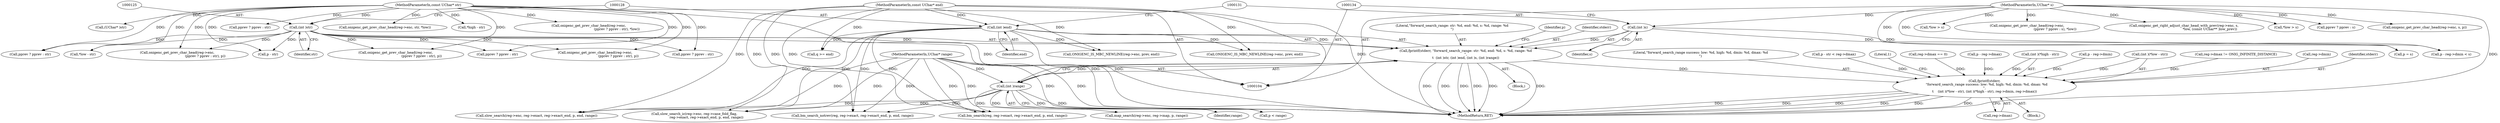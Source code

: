 digraph "0_oniguruma_b690371bbf97794b4a1d3f295d4fb9a8b05d402d@API" {
"1000121" [label="(Call,fprintf(stderr, \"forward_search_range: str: %d, end: %d, s: %d, range: %d\n\",\n\t  (int )str, (int )end, (int )s, (int )range))"];
"1000124" [label="(Call,(int )str)"];
"1000106" [label="(MethodParameterIn,const UChar* str)"];
"1000127" [label="(Call,(int )end)"];
"1000107" [label="(MethodParameterIn,const UChar* end)"];
"1000130" [label="(Call,(int )s)"];
"1000108" [label="(MethodParameterIn,UChar* s)"];
"1000133" [label="(Call,(int )range)"];
"1000109" [label="(MethodParameterIn,UChar* range)"];
"1000517" [label="(Call,fprintf(stderr,\n    \"forward_search_range success: low: %d, high: %d, dmin: %d, dmax: %d\n\",\n\t    (int )(*low - str), (int )(*high - str), reg->dmin, reg->dmax))"];
"1000108" [label="(MethodParameterIn,UChar* s)"];
"1000542" [label="(MethodReturn,RET)"];
"1000130" [label="(Call,(int )s)"];
"1000519" [label="(Literal,\"forward_search_range success: low: %d, high: %d, dmin: %d, dmax: %d\n\")"];
"1000418" [label="(Call,p - str < reg->dmax)"];
"1000382" [label="(Call,*low > s)"];
"1000482" [label="(Call,onigenc_get_prev_char_head(reg->enc,\n                                                     (pprev ? pprev : s), *low))"];
"1000109" [label="(MethodParameterIn,UChar* range)"];
"1000437" [label="(Call,onigenc_get_prev_char_head(reg->enc, str, *low))"];
"1000463" [label="(Call,onigenc_get_right_adjust_char_head_with_prev(reg->enc, s,\n                                                 *low, (const UChar** )low_prev))"];
"1000539" [label="(Literal,1)"];
"1000455" [label="(Call,*low > s)"];
"1000368" [label="(Call,reg->dmax == 0)"];
"1000106" [label="(MethodParameterIn,const UChar* str)"];
"1000486" [label="(Call,pprev ? pprev : s)"];
"1000132" [label="(Identifier,s)"];
"1000278" [label="(Call,p - reg->dmin < s)"];
"1000136" [label="(Call,p = s)"];
"1000449" [label="(Call,p - reg->dmax)"];
"1000127" [label="(Call,(int )end)"];
"1000526" [label="(Call,(int )(*high - str))"];
"1000124" [label="(Call,(int )str)"];
"1000133" [label="(Call,(int )range)"];
"1000113" [label="(Block,)"];
"1000512" [label="(Call,p - reg->dmin)"];
"1000193" [label="(Call,slow_search(reg->enc, reg->exact, reg->exact_end, p, end, range))"];
"1000328" [label="(Call,ONIGENC_IS_MBC_NEWLINE(reg->enc, prev, end))"];
"1000230" [label="(Call,bm_search(reg, reg->exact, reg->exact_end, p, end, range))"];
"1000135" [label="(Identifier,range)"];
"1000528" [label="(Call,*high - str)"];
"1000123" [label="(Literal,\"forward_search_range: str: %d, end: %d, s: %d, range: %d\n\")"];
"1000129" [label="(Identifier,end)"];
"1000276" [label="(Block,)"];
"1000260" [label="(Call,map_search(reg->enc, reg->map, p, range))"];
"1000520" [label="(Call,(int )(*low - str))"];
"1000411" [label="(Call,reg->dmax != ONIG_INFINITE_DISTANCE)"];
"1000137" [label="(Identifier,p)"];
"1000522" [label="(Call,*low - str)"];
"1000168" [label="(Call,q >= end)"];
"1000419" [label="(Call,p - str)"];
"1000389" [label="(Call,onigenc_get_prev_char_head(reg->enc, s, p))"];
"1000345" [label="(Call,onigenc_get_prev_char_head(reg->enc,\n                                                     (pprev ? pprev : str), p))"];
"1000349" [label="(Call,pprev ? pprev : str)"];
"1000499" [label="(Call,onigenc_get_prev_char_head(reg->enc,\n                                                     (pprev ? pprev : str), *low))"];
"1000532" [label="(Call,reg->dmin)"];
"1000210" [label="(Call,slow_search_ic(reg->enc, reg->case_fold_flag,\n                       reg->exact, reg->exact_end, p, end, range))"];
"1000273" [label="(Call,p < range)"];
"1000535" [label="(Call,reg->dmax)"];
"1000317" [label="(Call,onigenc_get_prev_char_head(reg->enc,\n                                            (pprev ? pprev : str), p))"];
"1000107" [label="(MethodParameterIn,const UChar* end)"];
"1000403" [label="(Call,pprev ? pprev : str)"];
"1000321" [label="(Call,pprev ? pprev : str)"];
"1000245" [label="(Call,bm_search_notrev(reg, reg->exact, reg->exact_end, p, end, range))"];
"1000518" [label="(Identifier,stderr)"];
"1000357" [label="(Call,ONIGENC_IS_MBC_NEWLINE(reg->enc, prev, end))"];
"1000122" [label="(Identifier,stderr)"];
"1000429" [label="(Call,(UChar* )str)"];
"1000126" [label="(Identifier,str)"];
"1000399" [label="(Call,onigenc_get_prev_char_head(reg->enc,\n                                                 (pprev ? pprev : str), p))"];
"1000517" [label="(Call,fprintf(stderr,\n    \"forward_search_range success: low: %d, high: %d, dmin: %d, dmax: %d\n\",\n\t    (int )(*low - str), (int )(*high - str), reg->dmin, reg->dmax))"];
"1000121" [label="(Call,fprintf(stderr, \"forward_search_range: str: %d, end: %d, s: %d, range: %d\n\",\n\t  (int )str, (int )end, (int )s, (int )range))"];
"1000503" [label="(Call,pprev ? pprev : str)"];
"1000121" -> "1000113"  [label="AST: "];
"1000121" -> "1000133"  [label="CFG: "];
"1000122" -> "1000121"  [label="AST: "];
"1000123" -> "1000121"  [label="AST: "];
"1000124" -> "1000121"  [label="AST: "];
"1000127" -> "1000121"  [label="AST: "];
"1000130" -> "1000121"  [label="AST: "];
"1000133" -> "1000121"  [label="AST: "];
"1000137" -> "1000121"  [label="CFG: "];
"1000121" -> "1000542"  [label="DDG: "];
"1000121" -> "1000542"  [label="DDG: "];
"1000121" -> "1000542"  [label="DDG: "];
"1000121" -> "1000542"  [label="DDG: "];
"1000121" -> "1000542"  [label="DDG: "];
"1000121" -> "1000542"  [label="DDG: "];
"1000124" -> "1000121"  [label="DDG: "];
"1000127" -> "1000121"  [label="DDG: "];
"1000130" -> "1000121"  [label="DDG: "];
"1000133" -> "1000121"  [label="DDG: "];
"1000121" -> "1000517"  [label="DDG: "];
"1000124" -> "1000126"  [label="CFG: "];
"1000125" -> "1000124"  [label="AST: "];
"1000126" -> "1000124"  [label="AST: "];
"1000128" -> "1000124"  [label="CFG: "];
"1000124" -> "1000542"  [label="DDG: "];
"1000106" -> "1000124"  [label="DDG: "];
"1000124" -> "1000317"  [label="DDG: "];
"1000124" -> "1000321"  [label="DDG: "];
"1000124" -> "1000345"  [label="DDG: "];
"1000124" -> "1000349"  [label="DDG: "];
"1000124" -> "1000399"  [label="DDG: "];
"1000124" -> "1000403"  [label="DDG: "];
"1000124" -> "1000419"  [label="DDG: "];
"1000124" -> "1000522"  [label="DDG: "];
"1000106" -> "1000104"  [label="AST: "];
"1000106" -> "1000542"  [label="DDG: "];
"1000106" -> "1000317"  [label="DDG: "];
"1000106" -> "1000321"  [label="DDG: "];
"1000106" -> "1000345"  [label="DDG: "];
"1000106" -> "1000349"  [label="DDG: "];
"1000106" -> "1000399"  [label="DDG: "];
"1000106" -> "1000403"  [label="DDG: "];
"1000106" -> "1000419"  [label="DDG: "];
"1000106" -> "1000429"  [label="DDG: "];
"1000106" -> "1000437"  [label="DDG: "];
"1000106" -> "1000499"  [label="DDG: "];
"1000106" -> "1000503"  [label="DDG: "];
"1000106" -> "1000522"  [label="DDG: "];
"1000106" -> "1000528"  [label="DDG: "];
"1000127" -> "1000129"  [label="CFG: "];
"1000128" -> "1000127"  [label="AST: "];
"1000129" -> "1000127"  [label="AST: "];
"1000131" -> "1000127"  [label="CFG: "];
"1000127" -> "1000542"  [label="DDG: "];
"1000107" -> "1000127"  [label="DDG: "];
"1000127" -> "1000168"  [label="DDG: "];
"1000127" -> "1000193"  [label="DDG: "];
"1000127" -> "1000210"  [label="DDG: "];
"1000127" -> "1000230"  [label="DDG: "];
"1000127" -> "1000245"  [label="DDG: "];
"1000127" -> "1000328"  [label="DDG: "];
"1000127" -> "1000357"  [label="DDG: "];
"1000107" -> "1000104"  [label="AST: "];
"1000107" -> "1000542"  [label="DDG: "];
"1000107" -> "1000168"  [label="DDG: "];
"1000107" -> "1000193"  [label="DDG: "];
"1000107" -> "1000210"  [label="DDG: "];
"1000107" -> "1000230"  [label="DDG: "];
"1000107" -> "1000245"  [label="DDG: "];
"1000107" -> "1000328"  [label="DDG: "];
"1000107" -> "1000357"  [label="DDG: "];
"1000130" -> "1000132"  [label="CFG: "];
"1000131" -> "1000130"  [label="AST: "];
"1000132" -> "1000130"  [label="AST: "];
"1000134" -> "1000130"  [label="CFG: "];
"1000108" -> "1000130"  [label="DDG: "];
"1000130" -> "1000136"  [label="DDG: "];
"1000130" -> "1000278"  [label="DDG: "];
"1000108" -> "1000104"  [label="AST: "];
"1000108" -> "1000542"  [label="DDG: "];
"1000108" -> "1000136"  [label="DDG: "];
"1000108" -> "1000278"  [label="DDG: "];
"1000108" -> "1000382"  [label="DDG: "];
"1000108" -> "1000389"  [label="DDG: "];
"1000108" -> "1000455"  [label="DDG: "];
"1000108" -> "1000463"  [label="DDG: "];
"1000108" -> "1000482"  [label="DDG: "];
"1000108" -> "1000486"  [label="DDG: "];
"1000133" -> "1000135"  [label="CFG: "];
"1000134" -> "1000133"  [label="AST: "];
"1000135" -> "1000133"  [label="AST: "];
"1000133" -> "1000542"  [label="DDG: "];
"1000109" -> "1000133"  [label="DDG: "];
"1000133" -> "1000193"  [label="DDG: "];
"1000133" -> "1000210"  [label="DDG: "];
"1000133" -> "1000230"  [label="DDG: "];
"1000133" -> "1000245"  [label="DDG: "];
"1000133" -> "1000260"  [label="DDG: "];
"1000133" -> "1000273"  [label="DDG: "];
"1000109" -> "1000104"  [label="AST: "];
"1000109" -> "1000542"  [label="DDG: "];
"1000109" -> "1000193"  [label="DDG: "];
"1000109" -> "1000210"  [label="DDG: "];
"1000109" -> "1000230"  [label="DDG: "];
"1000109" -> "1000245"  [label="DDG: "];
"1000109" -> "1000260"  [label="DDG: "];
"1000109" -> "1000273"  [label="DDG: "];
"1000517" -> "1000276"  [label="AST: "];
"1000517" -> "1000535"  [label="CFG: "];
"1000518" -> "1000517"  [label="AST: "];
"1000519" -> "1000517"  [label="AST: "];
"1000520" -> "1000517"  [label="AST: "];
"1000526" -> "1000517"  [label="AST: "];
"1000532" -> "1000517"  [label="AST: "];
"1000535" -> "1000517"  [label="AST: "];
"1000539" -> "1000517"  [label="CFG: "];
"1000517" -> "1000542"  [label="DDG: "];
"1000517" -> "1000542"  [label="DDG: "];
"1000517" -> "1000542"  [label="DDG: "];
"1000517" -> "1000542"  [label="DDG: "];
"1000517" -> "1000542"  [label="DDG: "];
"1000517" -> "1000542"  [label="DDG: "];
"1000520" -> "1000517"  [label="DDG: "];
"1000526" -> "1000517"  [label="DDG: "];
"1000512" -> "1000517"  [label="DDG: "];
"1000368" -> "1000517"  [label="DDG: "];
"1000411" -> "1000517"  [label="DDG: "];
"1000418" -> "1000517"  [label="DDG: "];
"1000449" -> "1000517"  [label="DDG: "];
}
